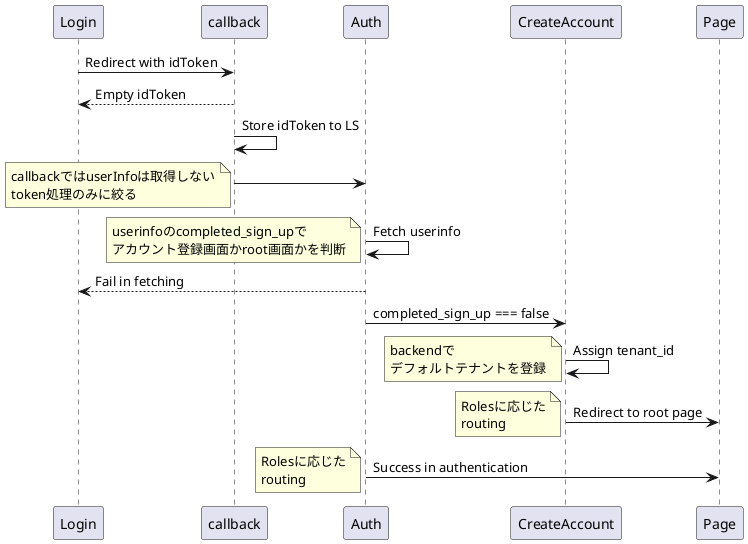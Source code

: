 @startuml

Login -> callback : Redirect with idToken

Login <-- callback : Empty idToken

callback -> callback : Store idToken to LS

callback -> Auth
note left
callbackではuserInfoは取得しない
token処理のみに絞る
end note

Auth -> Auth : Fetch userinfo
note left
userinfoのcompleted_sign_upで
アカウント登録画面かroot画面かを判断
end note

Auth --> Login : Fail in fetching

Auth -> CreateAccount : completed_sign_up === false

CreateAccount -> CreateAccount : Assign tenant_id
note left
backendで
デフォルトテナントを登録
end note

CreateAccount -> Page : Redirect to root page
note left
Rolesに応じた
routing
end note

Auth -> Page : Success in authentication
note left
Rolesに応じた
routing
end note

@enduml
